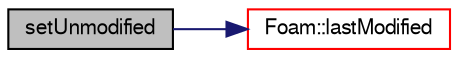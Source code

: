 digraph "setUnmodified"
{
  bgcolor="transparent";
  edge [fontname="FreeSans",fontsize="10",labelfontname="FreeSans",labelfontsize="10"];
  node [fontname="FreeSans",fontsize="10",shape=record];
  rankdir="LR";
  Node1 [label="setUnmodified",height=0.2,width=0.4,color="black", fillcolor="grey75", style="filled" fontcolor="black"];
  Node1 -> Node2 [color="midnightblue",fontsize="10",style="solid",fontname="FreeSans"];
  Node2 [label="Foam::lastModified",height=0.2,width=0.4,color="red",URL="$a10237.html#ae3ce32c8e6381f13167edb8261cf62a8",tooltip="Return time of last file modification. "];
}

